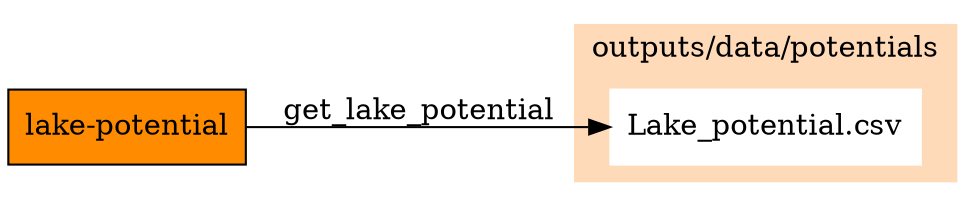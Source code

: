 digraph trace_inputlocator {
    rankdir="LR";
    node [shape=box];
    graph [overlap = false];
    "lake-potential"[style=filled, fillcolor=darkorange];
    "lake-potential" -> "Lake_potential.csv"[label="get_lake_potential"]
    subgraph cluster_0 {
        style = filled;
        color = peachpuff;
        label="outputs/data/potentials";
    "Lake_potential.csv"[style=filled, color=white]
    }
    }